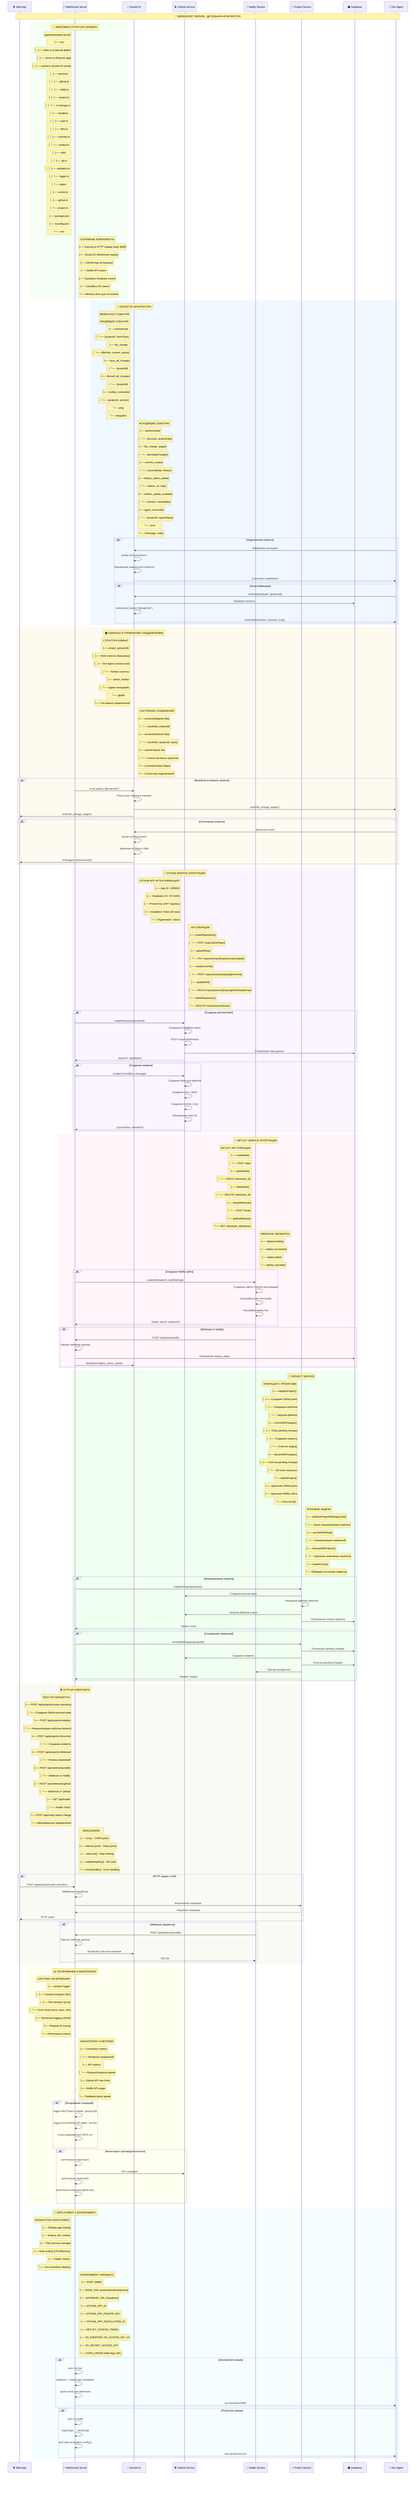 sequenceDiagram
    participant WEB as 🌐 Web App
    participant WS as 🔄 WebSocket Server
    participant IO as 📡 Socket.IO
    participant GITHUB as 🛠️ GitHub Service
    participant NETLIFY as 🚀 Netlify Service
    participant PROJECT as 📁 Project Service
    participant DB as 🗃️ Database
    participant AGENT as 📱 Dev Agent

    Note over WEB,AGENT: 🔄 WEBSOCKET SERVER - ДЕТАЛЬНАЯ АРХИТЕКТУРА

    %% === СТРУКТУРА СЕРВЕРА ===
    rect rgb(245, 255, 245)
        Note over WS: 📁 ФАЙЛОВАЯ СТРУКТУРА СЕРВЕРА
        
        Note left of WS: apps/websocket-server/
        Note left of WS: ├── src/
        Note left of WS: │   ├── index.ts (главный файл)
        Note left of WS: │   ├── server.ts (Express app)
        Note left of WS: │   ├── socket.ts (Socket.IO setup)
        Note left of WS: │   ├── services/
        Note left of WS: │   │   ├── github.ts
        Note left of WS: │   │   ├── netlify.ts
        Note left of WS: │   │   ├── project.ts
        Note left of WS: │   │   └── r2-storage.ts
        Note left of WS: │   ├── handlers/
        Note left of WS: │   │   ├── auth.ts
        Note left of WS: │   │   ├── files.ts
        Note left of WS: │   │   ├── commits.ts
        Note left of WS: │   │   └── toolbar.ts
        Note left of WS: │   ├── utils/
        Note left of WS: │   │   ├── git.ts
        Note left of WS: │   │   ├── validation.ts
        Note left of WS: │   │   └── logger.ts
        Note left of WS: │   └── types/
        Note left of WS: │       ├── socket.ts
        Note left of WS: │       ├── github.ts
        Note left of WS: │       └── project.ts
        Note left of WS: ├── package.json
        Note left of WS: ├── tsconfig.json
        Note left of WS: └── .env

        Note right of WS: ОСНОВНЫЕ КОМПОНЕНТЫ
        Note right of WS: ├── Express.js HTTP сервер (порт 8080)
        Note right of WS: ├── Socket.IO WebSocket сервер
        Note right of WS: ├── GitHub App интеграция
        Note right of WS: ├── Netlify API клиент
        Note right of WS: ├── Supabase Database клиент
        Note right of WS: ├── Cloudflare R2 клиент
        Note right of WS: └── Memory store для состояния
    end

    %% === SOCKET.IO АРХИТЕКТУРА ===
    rect rgb(240, 248, 255)
        Note over IO: 📡 SOCKET.IO АРХИТЕКТУРА
        
        Note left of IO: WEBSOCKET СОБЫТИЯ
        Note left of IO: ВХОДЯЩИЕ СОБЫТИЯ:
        Note left of IO: ├── authenticate
        Note left of IO: │   └── {projectId, clientType}
        Note left of IO: ├── file_change
        Note left of IO: │   └── {filePath, content, action}
        Note left of IO: ├── save_all_changes
        Note left of IO: │   └── {projectId}
        Note left of IO: ├── discard_all_changes
        Note left of IO: │   └── {projectId}
        Note left of IO: ├── toolbar_connected
        Note left of IO: │   └── {projectId, version}
        Note left of IO: └── ping
        Note left of IO:     └── keepalive

        Note right of IO: ИСХОДЯЩИЕ СОБЫТИЯ:
        Note right of IO: ├── authenticated
        Note right of IO: │   └── {success, projectData}
        Note right of IO: ├── file_change_staged
        Note right of IO: │   └── {pendingChanges}
        Note right of IO: ├── commit_created
        Note right of IO: │   └── {commitData, history}
        Note right of IO: ├── deploy_status_update
        Note right of IO: │   └── {status, url, logs}
        Note right of IO: ├── toolbar_update_available
        Note right of IO: │   └── {version, hasUpdate}
        Note right of IO: ├── agent_connected
        Note right of IO: │   └── {projectId, agentStatus}
        Note right of IO: └── error
        Note right of IO:     └── {message, code}

        alt Подключение клиента
            AGENT->>IO: WebSocket connection
            IO->>IO: socket.on('connection')
            IO->>IO: Присвоение уникального socket.id
            IO-->>AGENT: Connection established
        end
        
        alt Аутентификация
            AGENT->>IO: emit('authenticate', {projectId})
            IO->>DB: Проверка проекта
            IO->>IO: socket.join(`project_${projectId}`)
            IO-->>AGENT: emit('authenticated', {success: true})
        end
    end

    %% === КОМНАТЫ И СОЕДИНЕНИЯ ===
    rect rgb(255, 250, 240)
        Note over IO: 🏠 КОМНАТЫ И УПРАВЛЕНИЕ СОЕДИНЕНИЯМИ
        
        Note left of IO: СТРУКТУРА КОМНАТ
        Note left of IO: ├── project_{projectId}
        Note left of IO: │   ├── Web клиенты (браузеры)
        Note left of IO: │   ├── Dev Agent (локальный)
        Note left of IO: │   └── Toolbar клиенты
        Note left of IO: ├── admin_toolbar
        Note left of IO: │   └── Админ интерфейс
        Note left of IO: └── global
        Note left of IO:     └── Системные уведомления

        Note right of IO: СОСТОЯНИЕ СОЕДИНЕНИЙ
        Note right of IO: ├── connectedAgents Map
        Note right of IO: │   └── {socketId: projectId}
        Note right of IO: ├── connectedClients Map
        Note right of IO: │   └── {socketId: {projectId, type}}
        Note right of IO: ├── activeProjects Set
        Note right of IO: │   └── Список активных проектов
        Note right of IO: └── connectionStats Object
        Note right of IO:     └── Статистика подключений

        alt Broadcast в комнату проекта
            WS->>IO: io.to(`project_${projectId}`)
            IO->>IO: Поиск всех сокетов в комнате
            IO->>AGENT: emit('file_change_staged')
            IO->>WEB: emit('file_change_staged')
        end
        
        alt Отключение клиента
            AGENT->>IO: disconnect event
            IO->>IO: socket.on('disconnect')
            IO->>IO: Удаление из Maps и Sets
            IO->>WEB: emit('agent_disconnected')
        end
    end

    %% === GITHUB SERVICE ===
    rect rgb(250, 245, 255)
        Note over GITHUB: 🐙 GITHUB SERVICE ИНТЕГРАЦИЯ
        
        Note left of GITHUB: GITHUB APP АУТЕНТИФИКАЦИЯ
        Note left of GITHUB: ├── App ID: 1390062
        Note left of GITHUB: ├── Installation ID: 70719351
        Note left of GITHUB: ├── Private Key (JWT подпись)
        Note left of GITHUB: ├── Installation Token (60 мин)
        Note left of GITHUB: └── Organization: vybcel

        Note right of GITHUB: API ОПЕРАЦИИ
        Note right of GITHUB: ├── createRepository()
        Note right of GITHUB: │   └── POST /orgs/vybcel/repos
        Note right of GITHUB: ├── uploadFiles()
        Note right of GITHUB: │   └── PUT /repos/{owner}/{repo}/contents/{path}
        Note right of GITHUB: ├── createCommit()
        Note right of GITHUB: │   └── POST /repos/{owner}/{repo}/git/commits
        Note right of GITHUB: ├── updateRef()
        Note right of GITHUB: │   └── PATCH /repos/{owner}/{repo}/git/refs/heads/main
        Note right of GITHUB: └── deleteRepository()
        Note right of GITHUB:     └── DELETE /repos/{owner}/{repo}

        alt Создание репозитория
            WS->>GITHUB: createRepository(projectId)
            GITHUB->>GITHUB: Генерация installation token
            GITHUB->>GITHUB: POST /orgs/vybcel/repos
            GITHUB->>DB: Сохранение repo данных
            GITHUB-->>WS: {repoUrl, repoName}
        end
        
        alt Создание коммита
            WS->>GITHUB: createCommit(files, message)
            GITHUB->>GITHUB: Создание blobs для файлов
            GITHUB->>GITHUB: Создание tree с blobs
            GITHUB->>GITHUB: Создание commit с tree
            GITHUB->>GITHUB: Обновление main ref
            GITHUB-->>WS: {commitSha, commitUrl}
        end
    end

    %% === NETLIFY SERVICE ===
    rect rgb(255, 245, 250)
        Note over NETLIFY: 🚀 NETLIFY SERVICE ИНТЕГРАЦИЯ
        
        Note left of NETLIFY: NETLIFY API ОПЕРАЦИИ
        Note left of NETLIFY: ├── createSite()
        Note left of NETLIFY: │   └── POST /sites
        Note left of NETLIFY: ├── updateSite()
        Note left of NETLIFY: │   └── PATCH /sites/{site_id}
        Note left of NETLIFY: ├── deleteSite()
        Note left of NETLIFY: │   └── DELETE /sites/{site_id}
        Note left of NETLIFY: ├── setupWebhook()
        Note left of NETLIFY: │   └── POST /hooks
        Note left of NETLIFY: └── getBuildStatus()
        Note left of NETLIFY:     └── GET /sites/{site_id}/deploys

        Note right of NETLIFY: WEBHOOK ОБРАБОТКА
        Note right of NETLIFY: ├── deploy-building
        Note right of NETLIFY: ├── deploy-succeeded  
        Note right of NETLIFY: ├── deploy-failed
        Note right of NETLIFY: └── deploy-cancelled

        alt Создание Netlify сайта
            WS->>NETLIFY: createSite(repoUrl, buildSettings)
            NETLIFY->>NETLIFY: Создание сайта с GitHub интеграцией
            NETLIFY->>NETLIFY: Настройка build commands
            NETLIFY->>NETLIFY: Настройка deploy key
            NETLIFY-->>WS: {siteId, siteUrl, deployUrl}
        end
        
        alt Webhook от Netlify
            NETLIFY->>WS: POST /webhooks/netlify
            WS->>WS: Парсинг webhook payload
            WS->>DB: Обновление deploy_status
            WS->>IO: Broadcast deploy_status_update
        end
    end

    %% === PROJECT SERVICE ===
    rect rgb(240, 255, 240)
        Note over PROJECT: 📁 PROJECT SERVICE
        
        Note left of PROJECT: ОПЕРАЦИИ С ПРОЕКТАМИ
        Note left of PROJECT: ├── initializeProject()
        Note left of PROJECT: │   ├── Создание GitHub репо
        Note left of PROJECT: │   ├── Генерация шаблона
        Note left of PROJECT: │   └── Загрузка файлов
        Note left of PROJECT: ├── commitAllChanges()
        Note left of PROJECT: │   ├── Сбор pending changes
        Note left of PROJECT: │   ├── Создание коммита
        Note left of PROJECT: │   └── Очистка staging
        Note left of PROJECT: ├── discardAllChanges()
        Note left of PROJECT: │   ├── Очистка pending changes
        Note left of PROJECT: │   └── Git reset локально
        Note left of PROJECT: └── deleteProject()
        Note left of PROJECT:     ├── Удаление GitHub репо
        Note left of PROJECT:     ├── Удаление Netlify сайта
        Note left of PROJECT:     └── Очистка БД

        Note right of PROJECT: ФОНОВЫЕ ЗАДАЧИ
        Note right of PROJECT: ├── initializeProjectInBackground()
        Note right of PROJECT: │   └── Async инициализация шаблона
        Note right of PROJECT: ├── syncWithGitHub()
        Note right of PROJECT: │   └── Синхронизация изменений
        Note right of PROJECT: ├── cleanupOldProjects()
        Note right of PROJECT: │   └── Удаление неактивных проектов
        Note right of PROJECT: └── healthCheck()
        Note right of PROJECT:     └── Проверка состояния сервисов

        alt Инициализация проекта
            WS->>PROJECT: initializeProject(projectId)
            PROJECT->>GITHUB: Создание репозитория
            PROJECT->>PROJECT: Генерация файлов шаблона
            PROJECT->>GITHUB: Загрузка файлов в репо
            PROJECT->>DB: Обновление статуса проекта
            PROJECT-->>WS: Проект готов
        end
        
        alt Сохранение изменений
            WS->>PROJECT: commitAllChanges(projectId)
            PROJECT->>DB: Получение pending changes
            PROJECT->>GITHUB: Создание коммита
            PROJECT->>DB: Очистка pending changes
            PROJECT->>NETLIFY: Триггер автодеплоя
            PROJECT-->>WS: Коммит создан
        end
    end

    %% === HTTP API ENDPOINTS ===
    rect rgb(250, 250, 245)
        Note over WS: 🌐 HTTP API ENDPOINTS
        
        Note left of WS: REST API МАРШРУТЫ
        Note left of WS: ├── POST /api/projects/create-repository
        Note left of WS: │   └── Создание GitHub репозитория
        Note left of WS: ├── POST /api/projects/initialize
        Note left of WS: │   └── Инициализация шаблона проекта
        Note left of WS: ├── POST /api/projects/:id/commit
        Note left of WS: │   └── Создание коммита
        Note left of WS: ├── POST /api/projects/:id/discard
        Note left of WS: │   └── Отмена изменений
        Note left of WS: ├── POST /api/webhooks/netlify
        Note left of WS: │   └── Webhook от Netlify
        Note left of WS: ├── POST /api/webhooks/github
        Note left of WS: │   └── Webhook от GitHub
        Note left of WS: ├── GET /api/health
        Note left of WS: │   └── Health check
        Note left of WS: └── POST /api/notify-status-change
        Note left of WS:     └── Межсервисные уведомления

        Note right of WS: MIDDLEWARE
        Note right of WS: ├── cors() - CORS policy
        Note right of WS: ├── express.json() - Body parser
        Note right of WS: ├── rateLimit() - Rate limiting
        Note right of WS: ├── validateApiKey() - API auth
        Note right of WS: └── errorHandler() - Error handling

        alt HTTP запрос к API
            WEB->>WS: POST /api/projects/create-repository
            WS->>WS: Middleware обработка
            WS->>PROJECT: Выполнение операции
            PROJECT-->>WS: Результат операции
            WS-->>WEB: HTTP ответ
        end
        
        alt Webhook обработка
            NETLIFY->>WS: POST /api/webhooks/netlify
            WS->>WS: Парсинг webhook данных
            WS->>IO: Broadcast события клиентам
            WS-->>NETLIFY: 200 OK
        end
    end

    %% === ЛОГИРОВАНИЕ И МОНИТОРИНГ ===
    rect rgb(255, 255, 240)
        Note over WS: 📊 ЛОГИРОВАНИЕ И МОНИТОРИНГ
        
        Note left of WS: СИСТЕМА ЛОГИРОВАНИЯ
        Note left of WS: ├── winston logger
        Note left of WS: │   ├── Console transport (dev)
        Note left of WS: │   ├── File transport (prod)
        Note left of WS: │   └── Error levels (error, warn, info)
        Note left of WS: ├── Structured logging (JSON)
        Note left of WS: ├── Request ID tracing
        Note left of WS: └── Performance metrics

        Note right of WS: МОНИТОРИНГ И МЕТРИКИ
        Note right of WS: ├── Connection metrics
        Note right of WS: │   └── Активные соединения
        Note right of WS: ├── API metrics
        Note right of WS: │   └── Request/response время
        Note right of WS: ├── GitHub API rate limits
        Note right of WS: ├── Netlify API usage
        Note right of WS: └── Database query время

        alt Логирование операций
            WS->>WS: logger.info('Project created', {projectId})
            WS->>WS: logger.error('GitHub API failed', {error})
            WS->>WS: Структурированный JSON лог
        end
        
        alt Мониторинг производительности
            WS->>WS: performance.mark('start')
            WS->>GITHUB: API операция
            WS->>WS: performance.mark('end')
            WS->>WS: performance.measure('github-api')
        end
    end

    %% === DEPLOYMENT И ENVIRONMENT ===
    rect rgb(245, 255, 255)
        Note over WS: 🚀 DEPLOYMENT & ENVIRONMENT
        
        Note left of WS: PRODUCTION DEPLOYMENT
        Note left of WS: ├── Railway.app hosting
        Note left of WS: ├── Node.js 18+ runtime
        Note left of WS: ├── PM2 process manager
        Note left of WS: ├── Auto-scaling (CPU/Memory)
        Note left of WS: ├── Health checks
        Note left of WS: └── Zero-downtime deploys

        Note right of WS: ENVIRONMENT VARIABLES
        Note right of WS: ├── PORT (8080)
        Note right of WS: ├── NODE_ENV (production/development)
        Note right of WS: ├── DATABASE_URL (Supabase)
        Note right of WS: ├── GITHUB_APP_ID
        Note right of WS: ├── GITHUB_APP_PRIVATE_KEY
        Note right of WS: ├── GITHUB_APP_INSTALLATION_ID
        Note right of WS: ├── NETLIFY_ACCESS_TOKEN
        Note right of WS: ├── R2_ENDPOINT, R2_ACCESS_KEY_ID
        Note right of WS: ├── R2_SECRET_ACCESS_KEY
        Note right of WS: └── CORS_ORIGIN (Web App URL)

        alt Development режим
            WS->>WS: npm run dev
            WS->>WS: nodemon + TypeScript compilation
            WS->>WS: ngrok tunnel для webhooks
            WS-->>AGENT: ws://localhost:8080
        end
        
        alt Production режим
            WS->>WS: npm run build
            WS->>WS: TypeScript → JavaScript
            WS->>WS: pm2 start ecosystem.config.js
            WS-->>AGENT: wss://production-url
        end
    end